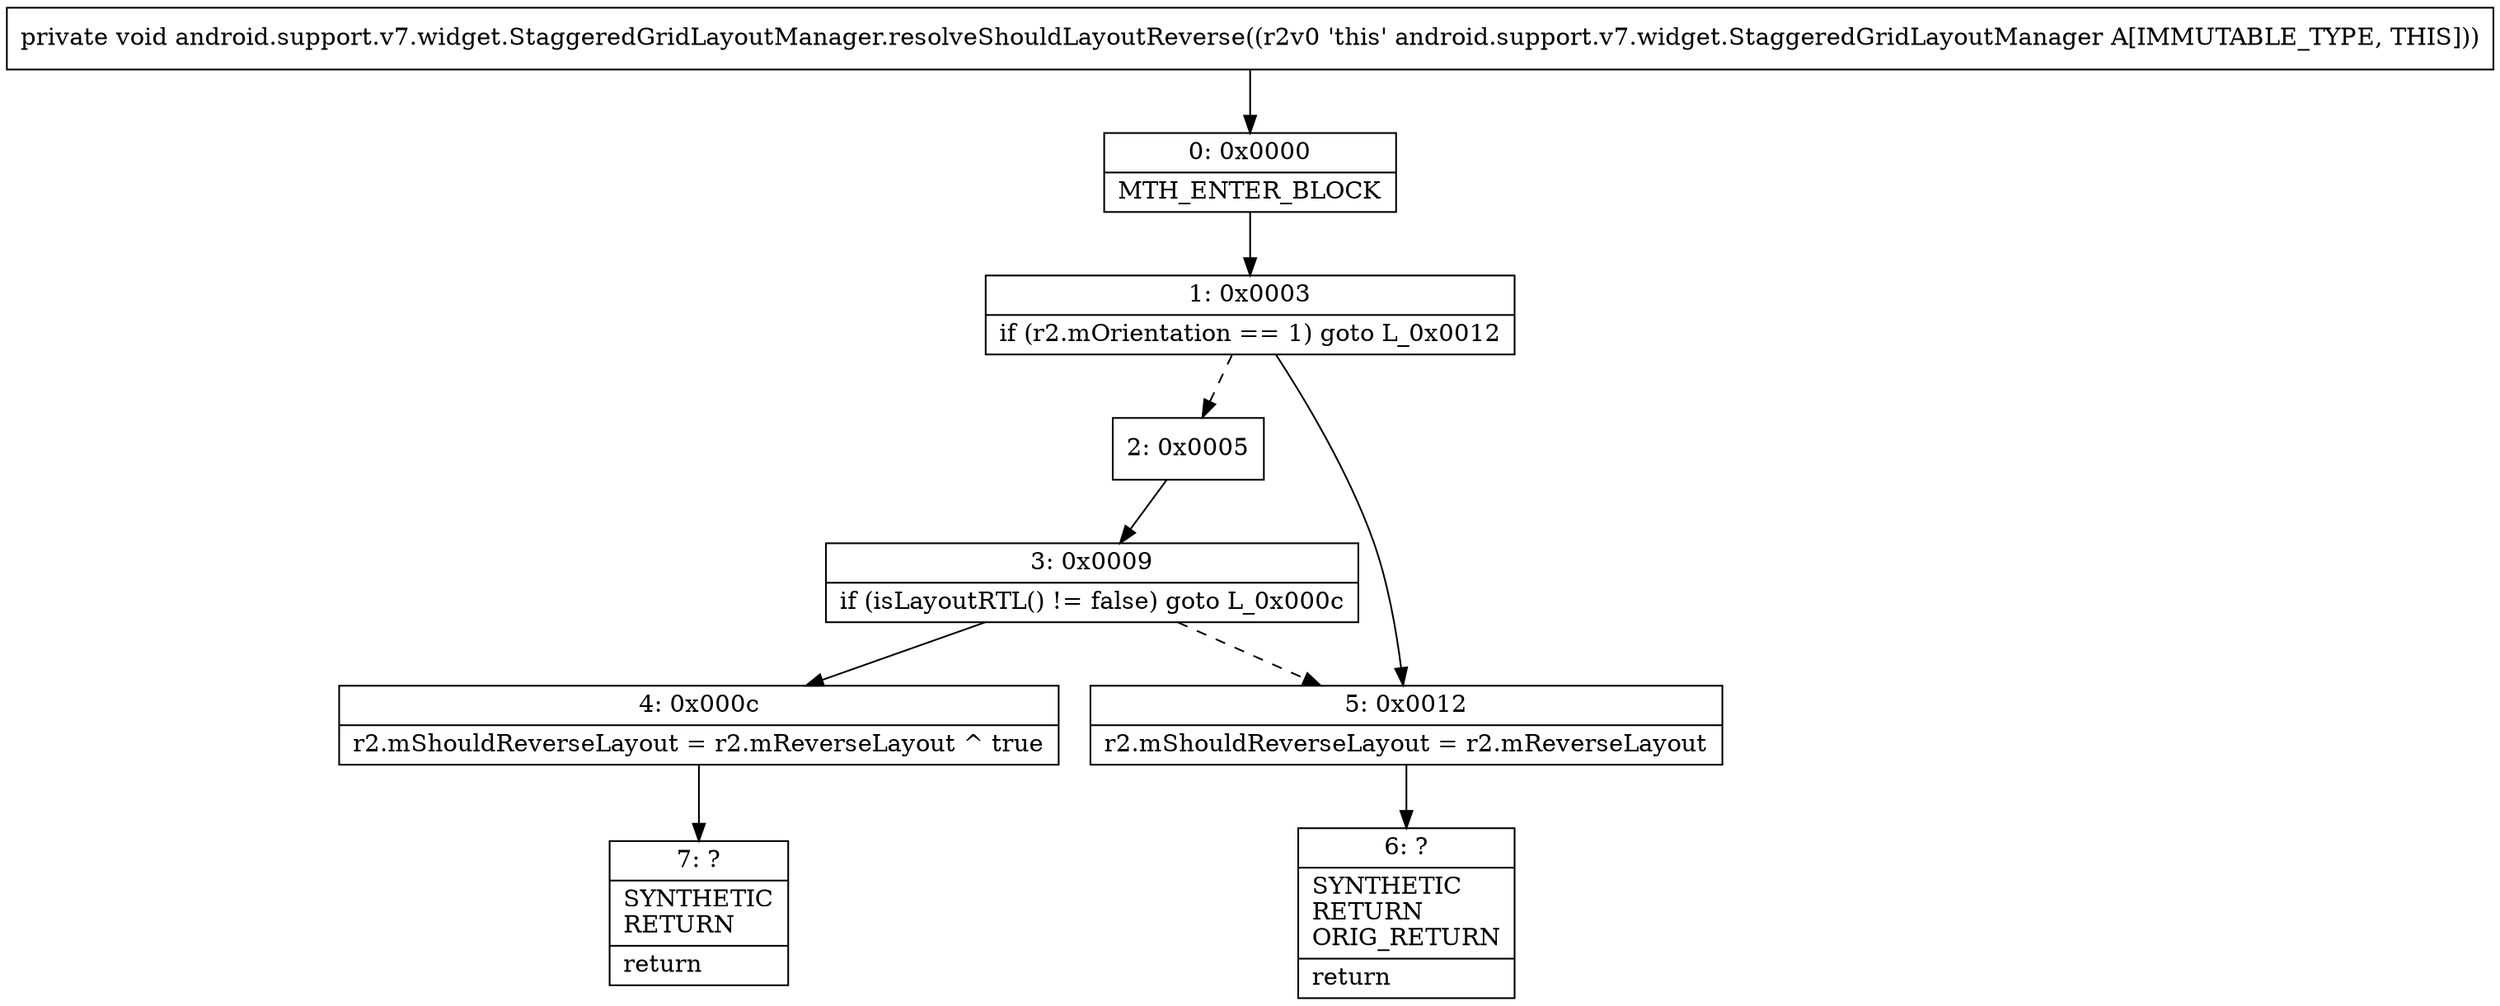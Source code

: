 digraph "CFG forandroid.support.v7.widget.StaggeredGridLayoutManager.resolveShouldLayoutReverse()V" {
Node_0 [shape=record,label="{0\:\ 0x0000|MTH_ENTER_BLOCK\l}"];
Node_1 [shape=record,label="{1\:\ 0x0003|if (r2.mOrientation == 1) goto L_0x0012\l}"];
Node_2 [shape=record,label="{2\:\ 0x0005}"];
Node_3 [shape=record,label="{3\:\ 0x0009|if (isLayoutRTL() != false) goto L_0x000c\l}"];
Node_4 [shape=record,label="{4\:\ 0x000c|r2.mShouldReverseLayout = r2.mReverseLayout ^ true\l}"];
Node_5 [shape=record,label="{5\:\ 0x0012|r2.mShouldReverseLayout = r2.mReverseLayout\l}"];
Node_6 [shape=record,label="{6\:\ ?|SYNTHETIC\lRETURN\lORIG_RETURN\l|return\l}"];
Node_7 [shape=record,label="{7\:\ ?|SYNTHETIC\lRETURN\l|return\l}"];
MethodNode[shape=record,label="{private void android.support.v7.widget.StaggeredGridLayoutManager.resolveShouldLayoutReverse((r2v0 'this' android.support.v7.widget.StaggeredGridLayoutManager A[IMMUTABLE_TYPE, THIS])) }"];
MethodNode -> Node_0;
Node_0 -> Node_1;
Node_1 -> Node_2[style=dashed];
Node_1 -> Node_5;
Node_2 -> Node_3;
Node_3 -> Node_4;
Node_3 -> Node_5[style=dashed];
Node_4 -> Node_7;
Node_5 -> Node_6;
}

